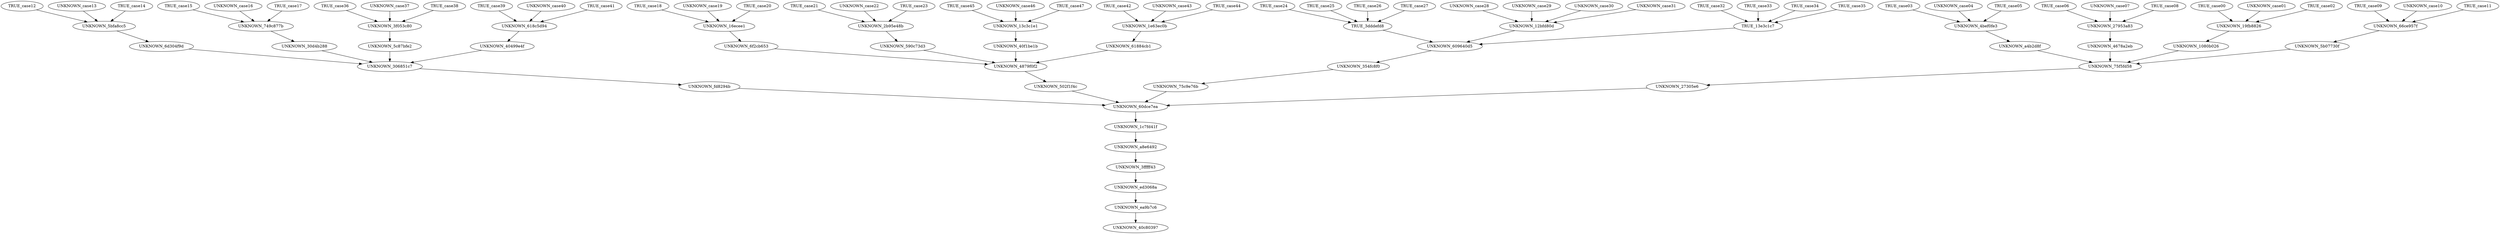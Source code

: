 digraph G {
	TRUE_case00 -> UNKNOWN_19fb8826;
	UNKNOWN_case01 -> UNKNOWN_19fb8826;
	TRUE_case02 -> UNKNOWN_19fb8826;
	TRUE_case03 -> UNKNOWN_4bef0fe3;
	UNKNOWN_case04 -> UNKNOWN_4bef0fe3;
	TRUE_case05 -> UNKNOWN_4bef0fe3;
	TRUE_case06 -> UNKNOWN_27953a83;
	UNKNOWN_case07 -> UNKNOWN_27953a83;
	TRUE_case08 -> UNKNOWN_27953a83;
	TRUE_case09 -> UNKNOWN_66ce957f;
	UNKNOWN_case10 -> UNKNOWN_66ce957f;
	TRUE_case11 -> UNKNOWN_66ce957f;
	TRUE_case12 -> UNKNOWN_5bfa8cc5;
	UNKNOWN_case13 -> UNKNOWN_5bfa8cc5;
	TRUE_case14 -> UNKNOWN_5bfa8cc5;
	TRUE_case15 -> UNKNOWN_749c877b;
	UNKNOWN_case16 -> UNKNOWN_749c877b;
	TRUE_case17 -> UNKNOWN_749c877b;
	TRUE_case18 -> UNKNOWN_16ecee1;
	UNKNOWN_case19 -> UNKNOWN_16ecee1;
	TRUE_case20 -> UNKNOWN_16ecee1;
	TRUE_case21 -> UNKNOWN_2b95e48b;
	UNKNOWN_case22 -> UNKNOWN_2b95e48b;
	TRUE_case23 -> UNKNOWN_2b95e48b;
	TRUE_case24 -> TRUE_3dddefd8;
	TRUE_case25 -> TRUE_3dddefd8;
	TRUE_case26 -> TRUE_3dddefd8;
	TRUE_case27 -> TRUE_3dddefd8;
	UNKNOWN_case28 -> UNKNOWN_12bfd80d;
	UNKNOWN_case29 -> UNKNOWN_12bfd80d;
	UNKNOWN_case30 -> UNKNOWN_12bfd80d;
	UNKNOWN_case31 -> UNKNOWN_12bfd80d;
	TRUE_case32 -> TRUE_13e3c1c7;
	TRUE_case33 -> TRUE_13e3c1c7;
	TRUE_case34 -> TRUE_13e3c1c7;
	TRUE_case35 -> TRUE_13e3c1c7;
	TRUE_case36 -> UNKNOWN_3f053c80;
	UNKNOWN_case37 -> UNKNOWN_3f053c80;
	TRUE_case38 -> UNKNOWN_3f053c80;
	TRUE_case39 -> UNKNOWN_618c5d94;
	UNKNOWN_case40 -> UNKNOWN_618c5d94;
	TRUE_case41 -> UNKNOWN_618c5d94;
	TRUE_case42 -> UNKNOWN_1e63ec0b;
	UNKNOWN_case43 -> UNKNOWN_1e63ec0b;
	TRUE_case44 -> UNKNOWN_1e63ec0b;
	TRUE_case45 -> UNKNOWN_13c3c1e1;
	UNKNOWN_case46 -> UNKNOWN_13c3c1e1;
	TRUE_case47 -> UNKNOWN_13c3c1e1;
	UNKNOWN_19fb8826 -> UNKNOWN_1080b026;
	UNKNOWN_4bef0fe3 -> UNKNOWN_a4b2d8f;
	UNKNOWN_27953a83 -> UNKNOWN_4678a2eb;
	UNKNOWN_66ce957f -> UNKNOWN_5b07730f;
	UNKNOWN_5bfa8cc5 -> UNKNOWN_6d304f9d;
	UNKNOWN_749c877b -> UNKNOWN_30d4b288;
	UNKNOWN_16ecee1 -> UNKNOWN_6f2cb653;
	UNKNOWN_2b95e48b -> UNKNOWN_590c73d3;
	TRUE_3dddefd8 -> UNKNOWN_609640d5;
	UNKNOWN_12bfd80d -> UNKNOWN_609640d5;
	TRUE_13e3c1c7 -> UNKNOWN_609640d5;
	UNKNOWN_3f053c80 -> UNKNOWN_5c87bfe2;
	UNKNOWN_618c5d94 -> UNKNOWN_40499e4f;
	UNKNOWN_13c3c1e1 -> UNKNOWN_40f1be1b;
	UNKNOWN_1e63ec0b -> UNKNOWN_61884cb1;
	UNKNOWN_4678a2eb -> UNKNOWN_75f5fd58;
	UNKNOWN_1080b026 -> UNKNOWN_75f5fd58;
	UNKNOWN_5b07730f -> UNKNOWN_75f5fd58;
	UNKNOWN_a4b2d8f -> UNKNOWN_75f5fd58;
	UNKNOWN_6d304f9d -> UNKNOWN_306851c7;
	UNKNOWN_5c87bfe2 -> UNKNOWN_306851c7;
	UNKNOWN_40499e4f -> UNKNOWN_306851c7;
	UNKNOWN_30d4b288 -> UNKNOWN_306851c7;
	UNKNOWN_40f1be1b -> UNKNOWN_4879f0f2;
	UNKNOWN_6f2cb653 -> UNKNOWN_4879f0f2;
	UNKNOWN_590c73d3 -> UNKNOWN_4879f0f2;
	UNKNOWN_61884cb1 -> UNKNOWN_4879f0f2;
	UNKNOWN_609640d5 -> UNKNOWN_354fc8f0;
	UNKNOWN_75f5fd58 -> UNKNOWN_27305e6;
	UNKNOWN_306851c7 -> UNKNOWN_fd8294b;
	UNKNOWN_4879f0f2 -> UNKNOWN_502f1f4c;
	UNKNOWN_354fc8f0 -> UNKNOWN_75c9e76b;
	UNKNOWN_fd8294b -> UNKNOWN_60dce7ea;
	UNKNOWN_27305e6 -> UNKNOWN_60dce7ea;
	UNKNOWN_502f1f4c -> UNKNOWN_60dce7ea;
	UNKNOWN_75c9e76b -> UNKNOWN_60dce7ea;
	UNKNOWN_60dce7ea -> UNKNOWN_1c7fd41f;
	UNKNOWN_1c7fd41f -> UNKNOWN_a8e6492;
	UNKNOWN_a8e6492 -> UNKNOWN_3fffff43;
	UNKNOWN_3fffff43 -> UNKNOWN_ed3068a;
	UNKNOWN_ed3068a -> UNKNOWN_ea9b7c6;
	UNKNOWN_ea9b7c6 -> UNKNOWN_40c80397;
}

